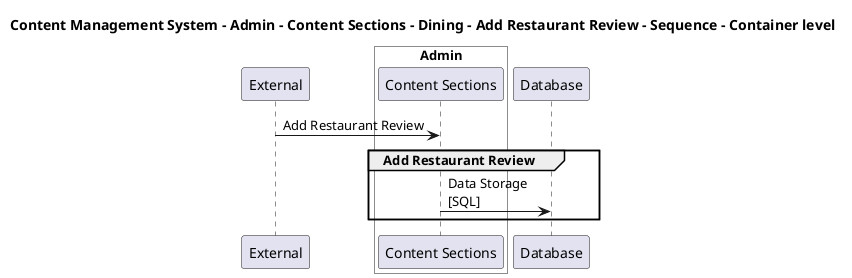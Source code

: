 @startuml

title Content Management System - Admin - Content Sections - Dining - Add Restaurant Review - Sequence - Container level

participant "External" as C4InterFlow.SoftwareSystems.ExternalSystem

box "Admin" #White
    participant "Content Sections" as ContentManagementSystem.SoftwareSystems.Admin.Containers.ContentSections
end box

participant "Database" as ContentManagementSystem.SoftwareSystems.Database

C4InterFlow.SoftwareSystems.ExternalSystem -> ContentManagementSystem.SoftwareSystems.Admin.Containers.ContentSections : Add Restaurant Review
group Add Restaurant Review
ContentManagementSystem.SoftwareSystems.Admin.Containers.ContentSections -> ContentManagementSystem.SoftwareSystems.Database : Data Storage\n[SQL]
end


@enduml
